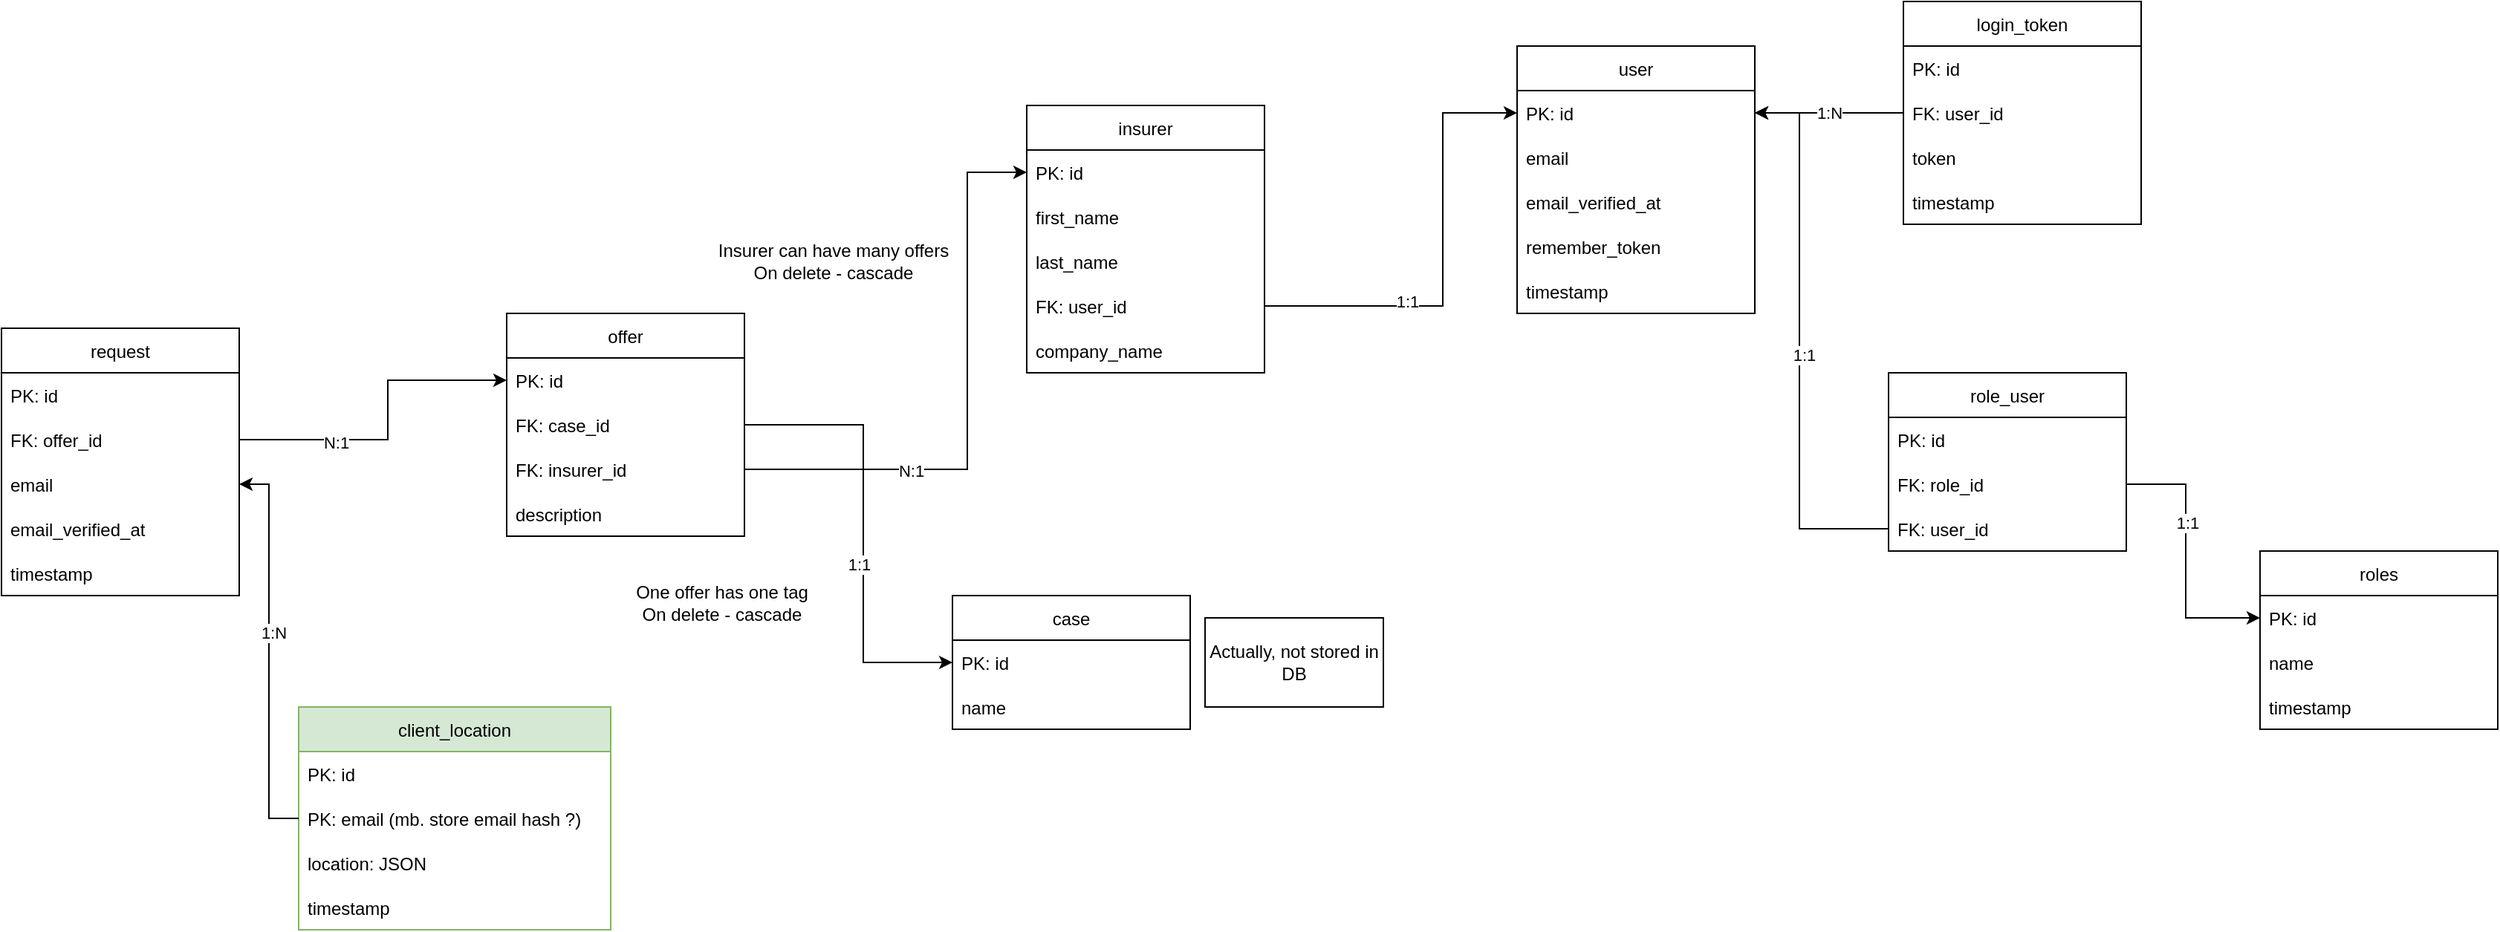 <mxfile version="17.0.0" type="device"><diagram id="vwQBGc_js6VBd2NwohnD" name="Page-1"><mxGraphModel dx="1526" dy="1003" grid="1" gridSize="10" guides="1" tooltips="1" connect="1" arrows="1" fold="1" page="1" pageScale="1" pageWidth="850" pageHeight="1100" math="0" shadow="0"><root><mxCell id="0"/><mxCell id="1" parent="0"/><mxCell id="6WHOROJiZcmyDTrUHP8r-1" value="insurer" style="swimlane;fontStyle=0;childLayout=stackLayout;horizontal=1;startSize=30;horizontalStack=0;resizeParent=1;resizeParentMax=0;resizeLast=0;collapsible=1;marginBottom=0;" parent="1" vertex="1"><mxGeometry x="520" y="240" width="160" height="180" as="geometry"/></mxCell><mxCell id="6WHOROJiZcmyDTrUHP8r-2" value="PK: id" style="text;strokeColor=none;fillColor=none;align=left;verticalAlign=middle;spacingLeft=4;spacingRight=4;overflow=hidden;points=[[0,0.5],[1,0.5]];portConstraint=eastwest;rotatable=0;" parent="6WHOROJiZcmyDTrUHP8r-1" vertex="1"><mxGeometry y="30" width="160" height="30" as="geometry"/></mxCell><mxCell id="6WHOROJiZcmyDTrUHP8r-3" value="first_name" style="text;strokeColor=none;fillColor=none;align=left;verticalAlign=middle;spacingLeft=4;spacingRight=4;overflow=hidden;points=[[0,0.5],[1,0.5]];portConstraint=eastwest;rotatable=0;" parent="6WHOROJiZcmyDTrUHP8r-1" vertex="1"><mxGeometry y="60" width="160" height="30" as="geometry"/></mxCell><mxCell id="6WHOROJiZcmyDTrUHP8r-4" value="last_name" style="text;strokeColor=none;fillColor=none;align=left;verticalAlign=middle;spacingLeft=4;spacingRight=4;overflow=hidden;points=[[0,0.5],[1,0.5]];portConstraint=eastwest;rotatable=0;" parent="6WHOROJiZcmyDTrUHP8r-1" vertex="1"><mxGeometry y="90" width="160" height="30" as="geometry"/></mxCell><mxCell id="6WHOROJiZcmyDTrUHP8r-5" value="FK: user_id" style="text;strokeColor=none;fillColor=none;align=left;verticalAlign=middle;spacingLeft=4;spacingRight=4;overflow=hidden;points=[[0,0.5],[1,0.5]];portConstraint=eastwest;rotatable=0;" parent="6WHOROJiZcmyDTrUHP8r-1" vertex="1"><mxGeometry y="120" width="160" height="30" as="geometry"/></mxCell><mxCell id="6WHOROJiZcmyDTrUHP8r-6" value="company_name" style="text;strokeColor=none;fillColor=none;align=left;verticalAlign=middle;spacingLeft=4;spacingRight=4;overflow=hidden;points=[[0,0.5],[1,0.5]];portConstraint=eastwest;rotatable=0;" parent="6WHOROJiZcmyDTrUHP8r-1" vertex="1"><mxGeometry y="150" width="160" height="30" as="geometry"/></mxCell><mxCell id="6WHOROJiZcmyDTrUHP8r-7" value="offer" style="swimlane;fontStyle=0;childLayout=stackLayout;horizontal=1;startSize=30;horizontalStack=0;resizeParent=1;resizeParentMax=0;resizeLast=0;collapsible=1;marginBottom=0;" parent="1" vertex="1"><mxGeometry x="170" y="380" width="160" height="150" as="geometry"/></mxCell><mxCell id="6WHOROJiZcmyDTrUHP8r-8" value="PK: id" style="text;strokeColor=none;fillColor=none;align=left;verticalAlign=middle;spacingLeft=4;spacingRight=4;overflow=hidden;points=[[0,0.5],[1,0.5]];portConstraint=eastwest;rotatable=0;" parent="6WHOROJiZcmyDTrUHP8r-7" vertex="1"><mxGeometry y="30" width="160" height="30" as="geometry"/></mxCell><mxCell id="6WHOROJiZcmyDTrUHP8r-9" value="FK: case_id" style="text;strokeColor=none;fillColor=none;align=left;verticalAlign=middle;spacingLeft=4;spacingRight=4;overflow=hidden;points=[[0,0.5],[1,0.5]];portConstraint=eastwest;rotatable=0;" parent="6WHOROJiZcmyDTrUHP8r-7" vertex="1"><mxGeometry y="60" width="160" height="30" as="geometry"/></mxCell><mxCell id="6WHOROJiZcmyDTrUHP8r-10" value="FK: insurer_id" style="text;strokeColor=none;fillColor=none;align=left;verticalAlign=middle;spacingLeft=4;spacingRight=4;overflow=hidden;points=[[0,0.5],[1,0.5]];portConstraint=eastwest;rotatable=0;" parent="6WHOROJiZcmyDTrUHP8r-7" vertex="1"><mxGeometry y="90" width="160" height="30" as="geometry"/></mxCell><mxCell id="6WHOROJiZcmyDTrUHP8r-11" value="description" style="text;strokeColor=none;fillColor=none;align=left;verticalAlign=middle;spacingLeft=4;spacingRight=4;overflow=hidden;points=[[0,0.5],[1,0.5]];portConstraint=eastwest;rotatable=0;" parent="6WHOROJiZcmyDTrUHP8r-7" vertex="1"><mxGeometry y="120" width="160" height="30" as="geometry"/></mxCell><mxCell id="6WHOROJiZcmyDTrUHP8r-13" value="case" style="swimlane;fontStyle=0;childLayout=stackLayout;horizontal=1;startSize=30;horizontalStack=0;resizeParent=1;resizeParentMax=0;resizeLast=0;collapsible=1;marginBottom=0;" parent="1" vertex="1"><mxGeometry x="470" y="570" width="160" height="90" as="geometry"/></mxCell><mxCell id="6WHOROJiZcmyDTrUHP8r-14" value="PK: id" style="text;strokeColor=none;fillColor=none;align=left;verticalAlign=middle;spacingLeft=4;spacingRight=4;overflow=hidden;points=[[0,0.5],[1,0.5]];portConstraint=eastwest;rotatable=0;" parent="6WHOROJiZcmyDTrUHP8r-13" vertex="1"><mxGeometry y="30" width="160" height="30" as="geometry"/></mxCell><mxCell id="6WHOROJiZcmyDTrUHP8r-15" value="name" style="text;strokeColor=none;fillColor=none;align=left;verticalAlign=middle;spacingLeft=4;spacingRight=4;overflow=hidden;points=[[0,0.5],[1,0.5]];portConstraint=eastwest;rotatable=0;" parent="6WHOROJiZcmyDTrUHP8r-13" vertex="1"><mxGeometry y="60" width="160" height="30" as="geometry"/></mxCell><mxCell id="6WHOROJiZcmyDTrUHP8r-18" value="" style="endArrow=classic;html=1;rounded=0;exitX=1;exitY=0.5;exitDx=0;exitDy=0;entryX=0;entryY=0.5;entryDx=0;entryDy=0;" parent="1" source="6WHOROJiZcmyDTrUHP8r-9" target="6WHOROJiZcmyDTrUHP8r-14" edge="1"><mxGeometry width="50" height="50" relative="1" as="geometry"><mxPoint x="400" y="490" as="sourcePoint"/><mxPoint x="450" y="440" as="targetPoint"/><Array as="points"><mxPoint x="410" y="455"/><mxPoint x="410" y="615"/></Array></mxGeometry></mxCell><mxCell id="6WHOROJiZcmyDTrUHP8r-21" value="1:1" style="edgeLabel;html=1;align=center;verticalAlign=middle;resizable=0;points=[];" parent="6WHOROJiZcmyDTrUHP8r-18" vertex="1" connectable="0"><mxGeometry x="0.16" y="-3" relative="1" as="geometry"><mxPoint as="offset"/></mxGeometry></mxCell><mxCell id="6WHOROJiZcmyDTrUHP8r-19" value="" style="endArrow=classic;html=1;rounded=0;exitX=1;exitY=0.5;exitDx=0;exitDy=0;entryX=0;entryY=0.5;entryDx=0;entryDy=0;" parent="1" source="6WHOROJiZcmyDTrUHP8r-10" target="6WHOROJiZcmyDTrUHP8r-2" edge="1"><mxGeometry width="50" height="50" relative="1" as="geometry"><mxPoint x="400" y="490" as="sourcePoint"/><mxPoint x="450" y="440" as="targetPoint"/><Array as="points"><mxPoint x="480" y="485"/><mxPoint x="480" y="285"/></Array></mxGeometry></mxCell><mxCell id="6WHOROJiZcmyDTrUHP8r-20" value="N:1" style="edgeLabel;html=1;align=center;verticalAlign=middle;resizable=0;points=[];" parent="6WHOROJiZcmyDTrUHP8r-19" vertex="1" connectable="0"><mxGeometry x="-0.426" y="-1" relative="1" as="geometry"><mxPoint as="offset"/></mxGeometry></mxCell><mxCell id="5U4peH4KbhFjtiZoABVI-1" value="&lt;div&gt;One offer has one tag&lt;/div&gt;&lt;div&gt;On delete - cascade&lt;/div&gt;" style="text;html=1;strokeColor=none;fillColor=none;align=center;verticalAlign=middle;whiteSpace=wrap;rounded=0;" parent="1" vertex="1"><mxGeometry x="240" y="550" width="150" height="50" as="geometry"/></mxCell><mxCell id="5U4peH4KbhFjtiZoABVI-2" value="&lt;div&gt;Insurer can have many offers&lt;/div&gt;&lt;div&gt;&lt;div&gt;On delete - cascade&lt;/div&gt;&lt;/div&gt;" style="text;html=1;strokeColor=none;fillColor=none;align=center;verticalAlign=middle;whiteSpace=wrap;rounded=0;" parent="1" vertex="1"><mxGeometry x="280" y="330" width="220" height="30" as="geometry"/></mxCell><mxCell id="5U4peH4KbhFjtiZoABVI-3" value="Actually, not stored in DB" style="rounded=0;whiteSpace=wrap;html=1;" parent="1" vertex="1"><mxGeometry x="640" y="585" width="120" height="60" as="geometry"/></mxCell><mxCell id="rZYNWw6W39hJl1IwIx0R-1" value="user" style="swimlane;fontStyle=0;childLayout=stackLayout;horizontal=1;startSize=30;horizontalStack=0;resizeParent=1;resizeParentMax=0;resizeLast=0;collapsible=1;marginBottom=0;" parent="1" vertex="1"><mxGeometry x="850" y="200" width="160" height="180" as="geometry"/></mxCell><mxCell id="rZYNWw6W39hJl1IwIx0R-2" value="PK: id" style="text;strokeColor=none;fillColor=none;align=left;verticalAlign=middle;spacingLeft=4;spacingRight=4;overflow=hidden;points=[[0,0.5],[1,0.5]];portConstraint=eastwest;rotatable=0;" parent="rZYNWw6W39hJl1IwIx0R-1" vertex="1"><mxGeometry y="30" width="160" height="30" as="geometry"/></mxCell><mxCell id="rZYNWw6W39hJl1IwIx0R-3" value="email" style="text;strokeColor=none;fillColor=none;align=left;verticalAlign=middle;spacingLeft=4;spacingRight=4;overflow=hidden;points=[[0,0.5],[1,0.5]];portConstraint=eastwest;rotatable=0;" parent="rZYNWw6W39hJl1IwIx0R-1" vertex="1"><mxGeometry y="60" width="160" height="30" as="geometry"/></mxCell><mxCell id="rZYNWw6W39hJl1IwIx0R-4" value="email_verified_at" style="text;strokeColor=none;fillColor=none;align=left;verticalAlign=middle;spacingLeft=4;spacingRight=4;overflow=hidden;points=[[0,0.5],[1,0.5]];portConstraint=eastwest;rotatable=0;" parent="rZYNWw6W39hJl1IwIx0R-1" vertex="1"><mxGeometry y="90" width="160" height="30" as="geometry"/></mxCell><mxCell id="rZYNWw6W39hJl1IwIx0R-5" value="remember_token" style="text;strokeColor=none;fillColor=none;align=left;verticalAlign=middle;spacingLeft=4;spacingRight=4;overflow=hidden;points=[[0,0.5],[1,0.5]];portConstraint=eastwest;rotatable=0;" parent="rZYNWw6W39hJl1IwIx0R-1" vertex="1"><mxGeometry y="120" width="160" height="30" as="geometry"/></mxCell><mxCell id="m1HpeEY3gTqqsmzFMjPY-1" value="timestamp" style="text;strokeColor=none;fillColor=none;align=left;verticalAlign=middle;spacingLeft=4;spacingRight=4;overflow=hidden;points=[[0,0.5],[1,0.5]];portConstraint=eastwest;rotatable=0;" parent="rZYNWw6W39hJl1IwIx0R-1" vertex="1"><mxGeometry y="150" width="160" height="30" as="geometry"/></mxCell><mxCell id="m1HpeEY3gTqqsmzFMjPY-2" value="" style="endArrow=classic;html=1;rounded=0;exitX=1;exitY=0.5;exitDx=0;exitDy=0;entryX=0;entryY=0.5;entryDx=0;entryDy=0;" parent="1" source="6WHOROJiZcmyDTrUHP8r-5" target="rZYNWw6W39hJl1IwIx0R-2" edge="1"><mxGeometry width="50" height="50" relative="1" as="geometry"><mxPoint x="460" y="490" as="sourcePoint"/><mxPoint x="510" y="440" as="targetPoint"/><Array as="points"><mxPoint x="800" y="375"/><mxPoint x="800" y="245"/></Array></mxGeometry></mxCell><mxCell id="m1HpeEY3gTqqsmzFMjPY-3" value="1:1" style="edgeLabel;html=1;align=center;verticalAlign=middle;resizable=0;points=[];" parent="m1HpeEY3gTqqsmzFMjPY-2" vertex="1" connectable="0"><mxGeometry x="-0.36" y="3" relative="1" as="geometry"><mxPoint as="offset"/></mxGeometry></mxCell><mxCell id="m1HpeEY3gTqqsmzFMjPY-4" value="request" style="swimlane;fontStyle=0;childLayout=stackLayout;horizontal=1;startSize=30;horizontalStack=0;resizeParent=1;resizeParentMax=0;resizeLast=0;collapsible=1;marginBottom=0;" parent="1" vertex="1"><mxGeometry x="-170" y="390" width="160" height="180" as="geometry"/></mxCell><mxCell id="m1HpeEY3gTqqsmzFMjPY-5" value="PK: id" style="text;strokeColor=none;fillColor=none;align=left;verticalAlign=middle;spacingLeft=4;spacingRight=4;overflow=hidden;points=[[0,0.5],[1,0.5]];portConstraint=eastwest;rotatable=0;" parent="m1HpeEY3gTqqsmzFMjPY-4" vertex="1"><mxGeometry y="30" width="160" height="30" as="geometry"/></mxCell><mxCell id="m1HpeEY3gTqqsmzFMjPY-7" value="FK: offer_id" style="text;strokeColor=none;fillColor=none;align=left;verticalAlign=middle;spacingLeft=4;spacingRight=4;overflow=hidden;points=[[0,0.5],[1,0.5]];portConstraint=eastwest;rotatable=0;" parent="m1HpeEY3gTqqsmzFMjPY-4" vertex="1"><mxGeometry y="60" width="160" height="30" as="geometry"/></mxCell><mxCell id="m1HpeEY3gTqqsmzFMjPY-6" value="email" style="text;strokeColor=none;fillColor=none;align=left;verticalAlign=middle;spacingLeft=4;spacingRight=4;overflow=hidden;points=[[0,0.5],[1,0.5]];portConstraint=eastwest;rotatable=0;" parent="m1HpeEY3gTqqsmzFMjPY-4" vertex="1"><mxGeometry y="90" width="160" height="30" as="geometry"/></mxCell><mxCell id="Q4lNLit_9Ql3wmD7apl8-8" value="email_verified_at" style="text;strokeColor=none;fillColor=none;align=left;verticalAlign=middle;spacingLeft=4;spacingRight=4;overflow=hidden;points=[[0,0.5],[1,0.5]];portConstraint=eastwest;rotatable=0;" parent="m1HpeEY3gTqqsmzFMjPY-4" vertex="1"><mxGeometry y="120" width="160" height="30" as="geometry"/></mxCell><mxCell id="Q4lNLit_9Ql3wmD7apl8-9" value="timestamp" style="text;strokeColor=none;fillColor=none;align=left;verticalAlign=middle;spacingLeft=4;spacingRight=4;overflow=hidden;points=[[0,0.5],[1,0.5]];portConstraint=eastwest;rotatable=0;" parent="m1HpeEY3gTqqsmzFMjPY-4" vertex="1"><mxGeometry y="150" width="160" height="30" as="geometry"/></mxCell><mxCell id="m1HpeEY3gTqqsmzFMjPY-9" value="" style="endArrow=classic;html=1;rounded=0;exitX=1;exitY=0.5;exitDx=0;exitDy=0;entryX=0;entryY=0.5;entryDx=0;entryDy=0;" parent="1" source="m1HpeEY3gTqqsmzFMjPY-7" target="6WHOROJiZcmyDTrUHP8r-8" edge="1"><mxGeometry width="50" height="50" relative="1" as="geometry"><mxPoint x="260" y="490" as="sourcePoint"/><mxPoint x="310" y="440" as="targetPoint"/><Array as="points"><mxPoint x="90" y="465"/><mxPoint x="90" y="425"/></Array></mxGeometry></mxCell><mxCell id="m1HpeEY3gTqqsmzFMjPY-10" value="N:1" style="edgeLabel;html=1;align=center;verticalAlign=middle;resizable=0;points=[];" parent="m1HpeEY3gTqqsmzFMjPY-9" vertex="1" connectable="0"><mxGeometry x="-0.409" y="-2" relative="1" as="geometry"><mxPoint as="offset"/></mxGeometry></mxCell><mxCell id="Q4lNLit_9Ql3wmD7apl8-1" value="login_token" style="swimlane;fontStyle=0;childLayout=stackLayout;horizontal=1;startSize=30;horizontalStack=0;resizeParent=1;resizeParentMax=0;resizeLast=0;collapsible=1;marginBottom=0;" parent="1" vertex="1"><mxGeometry x="1110" y="170" width="160" height="150" as="geometry"/></mxCell><mxCell id="Q4lNLit_9Ql3wmD7apl8-2" value="PK: id" style="text;strokeColor=none;fillColor=none;align=left;verticalAlign=middle;spacingLeft=4;spacingRight=4;overflow=hidden;points=[[0,0.5],[1,0.5]];portConstraint=eastwest;rotatable=0;" parent="Q4lNLit_9Ql3wmD7apl8-1" vertex="1"><mxGeometry y="30" width="160" height="30" as="geometry"/></mxCell><mxCell id="Q4lNLit_9Ql3wmD7apl8-3" value="FK: user_id" style="text;strokeColor=none;fillColor=none;align=left;verticalAlign=middle;spacingLeft=4;spacingRight=4;overflow=hidden;points=[[0,0.5],[1,0.5]];portConstraint=eastwest;rotatable=0;" parent="Q4lNLit_9Ql3wmD7apl8-1" vertex="1"><mxGeometry y="60" width="160" height="30" as="geometry"/></mxCell><mxCell id="Q4lNLit_9Ql3wmD7apl8-4" value="token" style="text;strokeColor=none;fillColor=none;align=left;verticalAlign=middle;spacingLeft=4;spacingRight=4;overflow=hidden;points=[[0,0.5],[1,0.5]];portConstraint=eastwest;rotatable=0;" parent="Q4lNLit_9Ql3wmD7apl8-1" vertex="1"><mxGeometry y="90" width="160" height="30" as="geometry"/></mxCell><mxCell id="Q4lNLit_9Ql3wmD7apl8-6" value="timestamp" style="text;strokeColor=none;fillColor=none;align=left;verticalAlign=middle;spacingLeft=4;spacingRight=4;overflow=hidden;points=[[0,0.5],[1,0.5]];portConstraint=eastwest;rotatable=0;" parent="Q4lNLit_9Ql3wmD7apl8-1" vertex="1"><mxGeometry y="120" width="160" height="30" as="geometry"/></mxCell><mxCell id="Q4lNLit_9Ql3wmD7apl8-7" value="1:N" style="endArrow=classic;html=1;rounded=0;exitX=0;exitY=0.5;exitDx=0;exitDy=0;entryX=1;entryY=0.5;entryDx=0;entryDy=0;" parent="1" source="Q4lNLit_9Ql3wmD7apl8-3" target="rZYNWw6W39hJl1IwIx0R-2" edge="1"><mxGeometry width="50" height="50" relative="1" as="geometry"><mxPoint x="1010" y="470" as="sourcePoint"/><mxPoint x="1060" y="420" as="targetPoint"/></mxGeometry></mxCell><mxCell id="jCpWtc2q9E9FR8rQooAp-1" value="client_location" style="swimlane;fontStyle=0;childLayout=stackLayout;horizontal=1;startSize=30;horizontalStack=0;resizeParent=1;resizeParentMax=0;resizeLast=0;collapsible=1;marginBottom=0;fillColor=#d5e8d4;strokeColor=#82b366;" parent="1" vertex="1"><mxGeometry x="30" y="645" width="210" height="150" as="geometry"/></mxCell><mxCell id="jCpWtc2q9E9FR8rQooAp-2" value="PK: id" style="text;strokeColor=none;fillColor=none;align=left;verticalAlign=middle;spacingLeft=4;spacingRight=4;overflow=hidden;points=[[0,0.5],[1,0.5]];portConstraint=eastwest;rotatable=0;" parent="jCpWtc2q9E9FR8rQooAp-1" vertex="1"><mxGeometry y="30" width="210" height="30" as="geometry"/></mxCell><mxCell id="jCpWtc2q9E9FR8rQooAp-3" value="PK: email (mb. store email hash ?)" style="text;strokeColor=none;fillColor=none;align=left;verticalAlign=middle;spacingLeft=4;spacingRight=4;overflow=hidden;points=[[0,0.5],[1,0.5]];portConstraint=eastwest;rotatable=0;" parent="jCpWtc2q9E9FR8rQooAp-1" vertex="1"><mxGeometry y="60" width="210" height="30" as="geometry"/></mxCell><mxCell id="jCpWtc2q9E9FR8rQooAp-4" value="location: JSON" style="text;strokeColor=none;fillColor=none;align=left;verticalAlign=middle;spacingLeft=4;spacingRight=4;overflow=hidden;points=[[0,0.5],[1,0.5]];portConstraint=eastwest;rotatable=0;" parent="jCpWtc2q9E9FR8rQooAp-1" vertex="1"><mxGeometry y="90" width="210" height="30" as="geometry"/></mxCell><mxCell id="jCpWtc2q9E9FR8rQooAp-6" value="timestamp" style="text;strokeColor=none;fillColor=none;align=left;verticalAlign=middle;spacingLeft=4;spacingRight=4;overflow=hidden;points=[[0,0.5],[1,0.5]];portConstraint=eastwest;rotatable=0;" parent="jCpWtc2q9E9FR8rQooAp-1" vertex="1"><mxGeometry y="120" width="210" height="30" as="geometry"/></mxCell><mxCell id="jCpWtc2q9E9FR8rQooAp-7" value="" style="endArrow=classic;html=1;rounded=0;exitX=0;exitY=0.5;exitDx=0;exitDy=0;entryX=1;entryY=0.5;entryDx=0;entryDy=0;" parent="1" source="jCpWtc2q9E9FR8rQooAp-3" target="m1HpeEY3gTqqsmzFMjPY-6" edge="1"><mxGeometry width="50" height="50" relative="1" as="geometry"><mxPoint x="500" y="550" as="sourcePoint"/><mxPoint x="550" y="500" as="targetPoint"/><Array as="points"><mxPoint x="10" y="720"/><mxPoint x="10" y="495"/></Array></mxGeometry></mxCell><mxCell id="jCpWtc2q9E9FR8rQooAp-8" value="1:N" style="edgeLabel;html=1;align=center;verticalAlign=middle;resizable=0;points=[];" parent="jCpWtc2q9E9FR8rQooAp-7" vertex="1" connectable="0"><mxGeometry x="0.094" y="-3" relative="1" as="geometry"><mxPoint as="offset"/></mxGeometry></mxCell><mxCell id="n5YGsl3CuyHc2AQFddEq-1" value="roles" style="swimlane;fontStyle=0;childLayout=stackLayout;horizontal=1;startSize=30;horizontalStack=0;resizeParent=1;resizeParentMax=0;resizeLast=0;collapsible=1;marginBottom=0;" vertex="1" parent="1"><mxGeometry x="1350" y="540" width="160" height="120" as="geometry"/></mxCell><mxCell id="n5YGsl3CuyHc2AQFddEq-2" value="PK: id" style="text;strokeColor=none;fillColor=none;align=left;verticalAlign=middle;spacingLeft=4;spacingRight=4;overflow=hidden;points=[[0,0.5],[1,0.5]];portConstraint=eastwest;rotatable=0;" vertex="1" parent="n5YGsl3CuyHc2AQFddEq-1"><mxGeometry y="30" width="160" height="30" as="geometry"/></mxCell><mxCell id="n5YGsl3CuyHc2AQFddEq-3" value="name" style="text;strokeColor=none;fillColor=none;align=left;verticalAlign=middle;spacingLeft=4;spacingRight=4;overflow=hidden;points=[[0,0.5],[1,0.5]];portConstraint=eastwest;rotatable=0;" vertex="1" parent="n5YGsl3CuyHc2AQFddEq-1"><mxGeometry y="60" width="160" height="30" as="geometry"/></mxCell><mxCell id="n5YGsl3CuyHc2AQFddEq-6" value="timestamp" style="text;strokeColor=none;fillColor=none;align=left;verticalAlign=middle;spacingLeft=4;spacingRight=4;overflow=hidden;points=[[0,0.5],[1,0.5]];portConstraint=eastwest;rotatable=0;" vertex="1" parent="n5YGsl3CuyHc2AQFddEq-1"><mxGeometry y="90" width="160" height="30" as="geometry"/></mxCell><mxCell id="n5YGsl3CuyHc2AQFddEq-7" value="role_user" style="swimlane;fontStyle=0;childLayout=stackLayout;horizontal=1;startSize=30;horizontalStack=0;resizeParent=1;resizeParentMax=0;resizeLast=0;collapsible=1;marginBottom=0;" vertex="1" parent="1"><mxGeometry x="1100" y="420" width="160" height="120" as="geometry"/></mxCell><mxCell id="n5YGsl3CuyHc2AQFddEq-8" value="PK: id" style="text;strokeColor=none;fillColor=none;align=left;verticalAlign=middle;spacingLeft=4;spacingRight=4;overflow=hidden;points=[[0,0.5],[1,0.5]];portConstraint=eastwest;rotatable=0;" vertex="1" parent="n5YGsl3CuyHc2AQFddEq-7"><mxGeometry y="30" width="160" height="30" as="geometry"/></mxCell><mxCell id="n5YGsl3CuyHc2AQFddEq-9" value="FK: role_id" style="text;strokeColor=none;fillColor=none;align=left;verticalAlign=middle;spacingLeft=4;spacingRight=4;overflow=hidden;points=[[0,0.5],[1,0.5]];portConstraint=eastwest;rotatable=0;" vertex="1" parent="n5YGsl3CuyHc2AQFddEq-7"><mxGeometry y="60" width="160" height="30" as="geometry"/></mxCell><mxCell id="n5YGsl3CuyHc2AQFddEq-10" value="FK: user_id" style="text;strokeColor=none;fillColor=none;align=left;verticalAlign=middle;spacingLeft=4;spacingRight=4;overflow=hidden;points=[[0,0.5],[1,0.5]];portConstraint=eastwest;rotatable=0;" vertex="1" parent="n5YGsl3CuyHc2AQFddEq-7"><mxGeometry y="90" width="160" height="30" as="geometry"/></mxCell><mxCell id="n5YGsl3CuyHc2AQFddEq-11" value="" style="endArrow=classic;html=1;rounded=0;exitX=0;exitY=0.5;exitDx=0;exitDy=0;entryX=1;entryY=0.5;entryDx=0;entryDy=0;" edge="1" parent="1" source="n5YGsl3CuyHc2AQFddEq-10" target="rZYNWw6W39hJl1IwIx0R-2"><mxGeometry width="50" height="50" relative="1" as="geometry"><mxPoint x="860" y="590" as="sourcePoint"/><mxPoint x="1020" y="490" as="targetPoint"/><Array as="points"><mxPoint x="1070" y="525"/><mxPoint x="1040" y="525"/><mxPoint x="1040" y="245"/></Array></mxGeometry></mxCell><mxCell id="n5YGsl3CuyHc2AQFddEq-12" value="1:1" style="edgeLabel;html=1;align=center;verticalAlign=middle;resizable=0;points=[];" vertex="1" connectable="0" parent="n5YGsl3CuyHc2AQFddEq-11"><mxGeometry x="-0.043" y="-3" relative="1" as="geometry"><mxPoint as="offset"/></mxGeometry></mxCell><mxCell id="n5YGsl3CuyHc2AQFddEq-14" value="" style="endArrow=classic;html=1;rounded=0;exitX=1;exitY=0.5;exitDx=0;exitDy=0;entryX=0;entryY=0.5;entryDx=0;entryDy=0;" edge="1" parent="1" source="n5YGsl3CuyHc2AQFddEq-9" target="n5YGsl3CuyHc2AQFddEq-2"><mxGeometry width="50" height="50" relative="1" as="geometry"><mxPoint x="860" y="590" as="sourcePoint"/><mxPoint x="910" y="540" as="targetPoint"/><Array as="points"><mxPoint x="1300" y="495"/><mxPoint x="1300" y="585"/></Array></mxGeometry></mxCell><mxCell id="n5YGsl3CuyHc2AQFddEq-15" value="1:1" style="edgeLabel;html=1;align=center;verticalAlign=middle;resizable=0;points=[];" vertex="1" connectable="0" parent="n5YGsl3CuyHc2AQFddEq-14"><mxGeometry x="-0.267" y="1" relative="1" as="geometry"><mxPoint as="offset"/></mxGeometry></mxCell></root></mxGraphModel></diagram></mxfile>